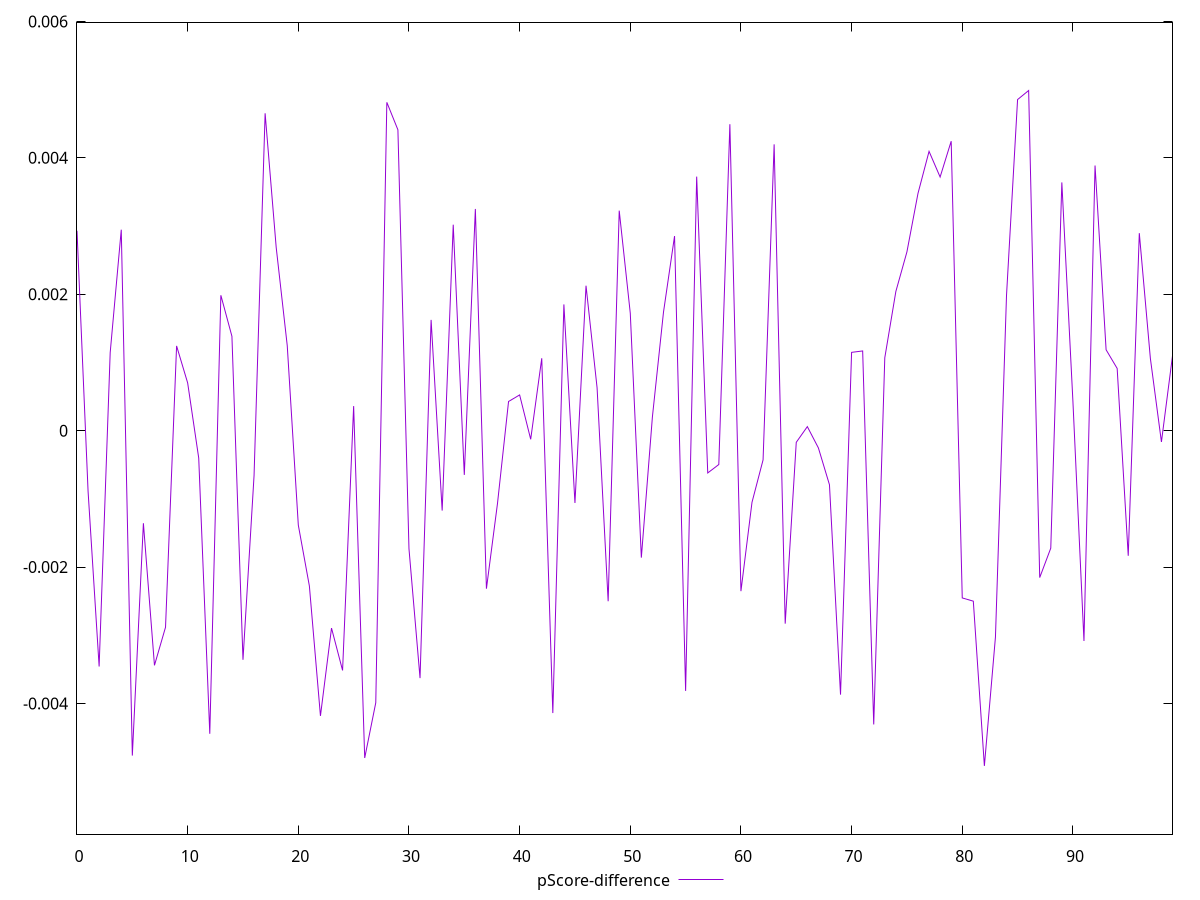 reset

$pScoreDifference <<EOF
0 0.0029306732316477513
1 -0.0008868897853603341
2 -0.0034567360804671488
3 0.0011459643400661967
4 0.0029467790983075393
5 -0.004762692467754515
6 -0.0013565064771758253
7 -0.0034401612331129705
8 -0.0028814333301372397
9 0.0012427100632386168
10 0.0006998942054944335
11 -0.00040125598378892846
12 -0.004443044799985918
13 0.0019851367275115495
14 0.0013837369543671096
15 -0.0033583294274953657
16 -0.0006597386368094593
17 0.0046528023660918905
18 0.0026885344414524504
19 0.001246419571958035
20 -0.0013840428084144207
21 -0.002276937595536266
22 -0.004181312797191028
23 -0.002894046882192025
24 -0.0035145507188927283
25 0.00036079245823475437
26 -0.004797979015513709
27 -0.003987880351256967
28 0.004813777703086792
29 0.0044107306093023775
30 -0.0017303550289441416
31 -0.0036271392845463706
32 0.0016242964010306782
33 -0.0011709547980540969
34 0.003019530705597462
35 -0.000648298773876288
36 0.0032510563005379023
37 -0.0023164206827319678
38 -0.0010660568076872323
39 0.00042827856928458544
40 0.0005242969855897422
41 -0.0001261480554841654
42 0.0010616486372556633
43 -0.00413912723154438
44 0.0018513850631686757
45 -0.0010597732631962842
46 0.0021251866233764627
47 0.0006277961760717821
48 -0.0025003097302128685
49 0.003226111644736518
50 0.0017215395130487643
51 -0.001860954931123853
52 0.0002031705139626805
53 0.0017358346234822575
54 0.002852988069230622
55 -0.0038154004145121156
56 0.0037250964845545464
57 -0.0006197165244093972
58 -0.0004956738076540845
59 0.004492918561603609
60 -0.0023524510442244906
61 -0.001049863026611364
62 -0.0004281645620053398
63 0.004197993184078097
64 -0.0028287576294812045
65 -0.00017045288667855152
66 0.00005953081275633654
67 -0.00025275232376320567
68 -0.0007925189395006083
69 -0.003870057426842599
70 0.0011483221742435434
71 0.0011688849908588483
72 -0.004306294811544098
73 0.001069269688021457
74 0.002041068254304057
75 0.002621280524902958
76 0.0034786169296046054
77 0.004094755983357158
78 0.003718699485875443
79 0.00424401043556466
80 -0.002451846681696082
81 -0.00249939507355329
82 -0.004914499752503687
83 -0.0030260719139759695
84 0.001983025345106859
85 0.00485438707706028
86 0.004986962372877934
87 -0.0021535321080903107
88 -0.0017220073598721575
89 0.0036392382904952836
90 0.0004313965378130724
91 -0.003082826549047478
92 0.0038873145567710488
93 0.0011862251206058438
94 0.0009125161766010415
95 -0.0018340123028066646
96 0.002895654932603381
97 0.001060472416921282
98 -0.00016496493365891762
99 0.0010965944550638262
EOF

set key outside below
set xrange [0:99]
set yrange [-0.005914499752503687:0.0059869623728779344]
set trange [-0.005914499752503687:0.0059869623728779344]
set terminal svg size 640, 500 enhanced background rgb 'white'
set output "reports/report_00027_2021-02-24T12-40-31.850Z/largest-contentful-paint/samples/agenda/pScore-difference/values.svg"

plot $pScoreDifference title "pScore-difference" with line

reset
